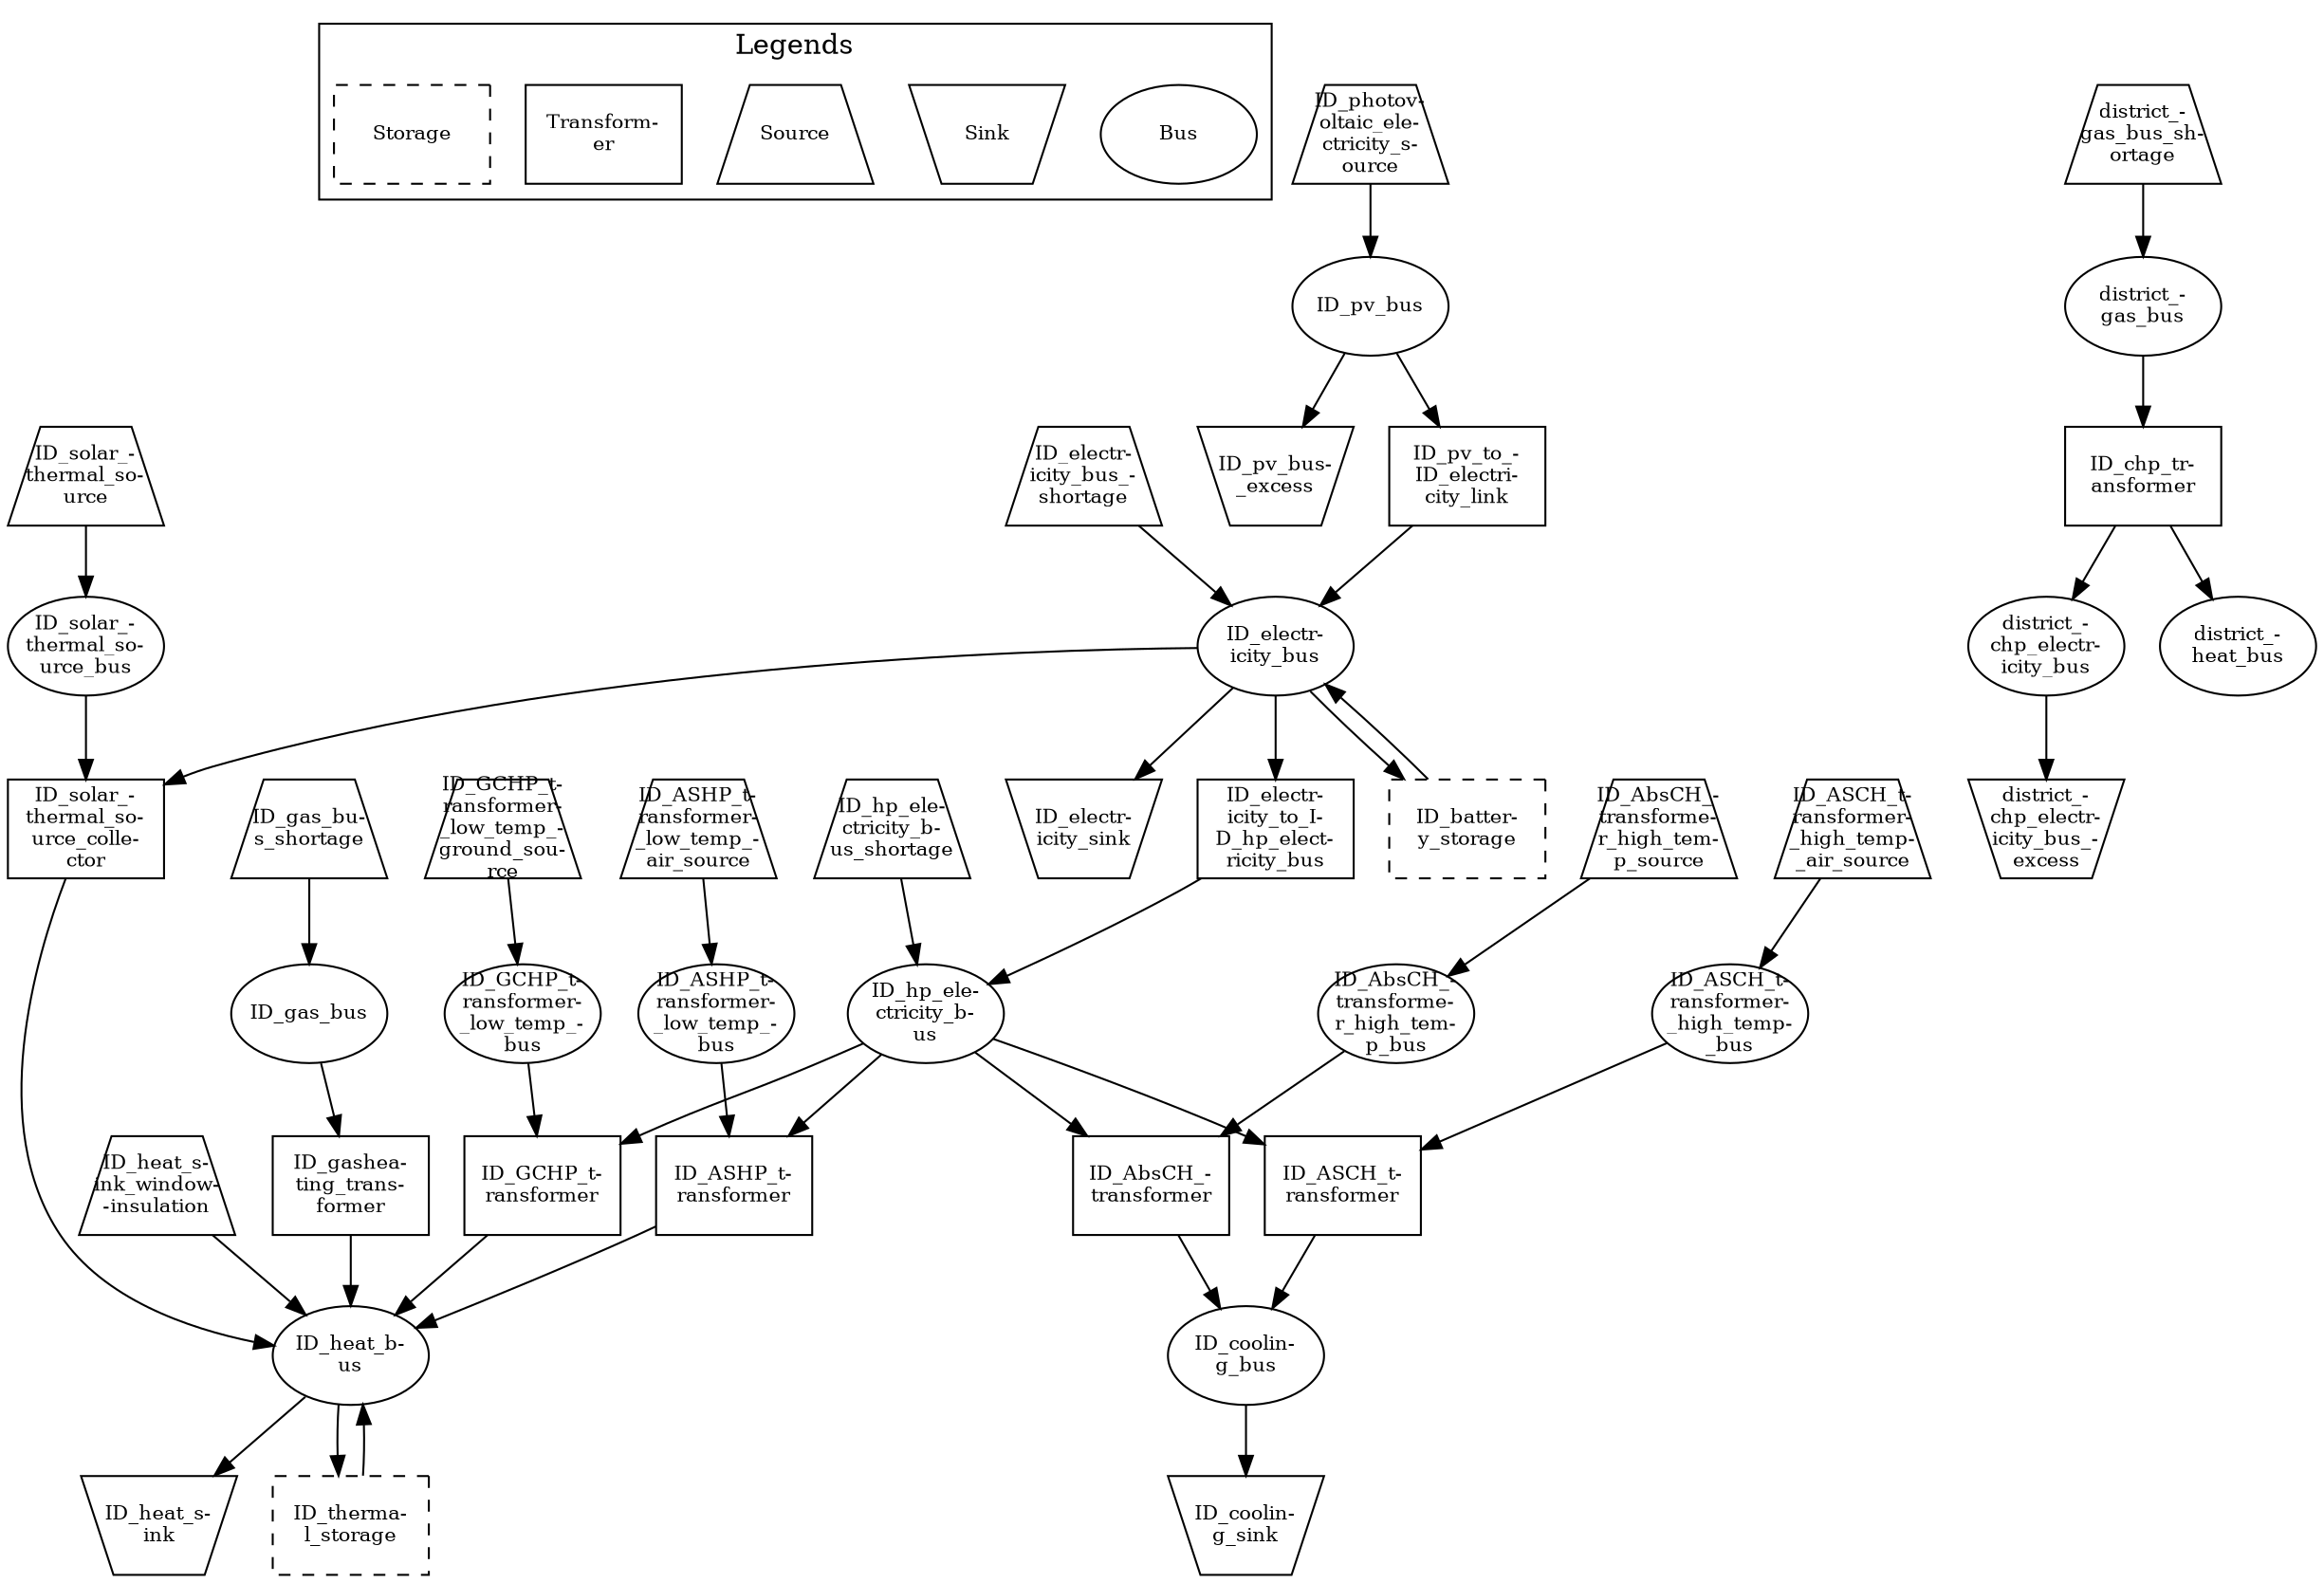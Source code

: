 digraph {
	subgraph cluster_1 {
		color=black
		label=Legends
		Bus [fixedsize=shape fontsize=10 height=0.7 shape=ellipse style="" width=1.1]
		Sink [fixedsize=shape fontsize=10 height=0.7 shape=invtrapezium style="" width=1.1]
		Source [fixedsize=shape fontsize=10 height=0.7 shape=trapezium style="" width=1.1]
		"Transform-
er" [fixedsize=shape fontsize=10 height=0.7 shape=rectangle style="" width=1.1]
		Storage [fixedsize=shape fontsize=10 height=0.7 shape=rectangle style=dashed width=1.1]
	}
	"ID_electr-
icity_bus" [fixedsize=shape fontsize=10 height=0.7 shape=ellipse style="" width=1.1]
	"ID_electr-
icity_bus_-
shortage" [fixedsize=shape fontsize=10 height=0.7 shape=trapezium style="" width=1.1]
	"ID_heat_b-
us" [fixedsize=shape fontsize=10 height=0.7 shape=ellipse style="" width=1.1]
	ID_gas_bus [fixedsize=shape fontsize=10 height=0.7 shape=ellipse style="" width=1.1]
	"ID_gas_bu-
s_shortage" [fixedsize=shape fontsize=10 height=0.7 shape=trapezium style="" width=1.1]
	"ID_coolin-
g_bus" [fixedsize=shape fontsize=10 height=0.7 shape=ellipse style="" width=1.1]
	ID_pv_bus [fixedsize=shape fontsize=10 height=0.7 shape=ellipse style="" width=1.1]
	"ID_pv_bus-
_excess" [fixedsize=shape fontsize=10 height=0.7 shape=invtrapezium style="" width=1.1]
	"ID_hp_ele-
ctricity_b-
us" [fixedsize=shape fontsize=10 height=0.7 shape=ellipse style="" width=1.1]
	"ID_hp_ele-
ctricity_b-
us_shortage" [fixedsize=shape fontsize=10 height=0.7 shape=trapezium style="" width=1.1]
	"district_-
chp_electr-
icity_bus" [fixedsize=shape fontsize=10 height=0.7 shape=ellipse style="" width=1.1]
	"district_-
chp_electr-
icity_bus_-
excess" [fixedsize=shape fontsize=10 height=0.7 shape=invtrapezium style="" width=1.1]
	"district_-
gas_bus" [fixedsize=shape fontsize=10 height=0.7 shape=ellipse style="" width=1.1]
	"district_-
gas_bus_sh-
ortage" [fixedsize=shape fontsize=10 height=0.7 shape=trapezium style="" width=1.1]
	"district_-
heat_bus" [fixedsize=shape fontsize=10 height=0.7 shape=ellipse style="" width=1.1]
	"ID_electr-
icity_sink" [fixedsize=shape fontsize=10 height=0.7 shape=invtrapezium style="" width=1.1]
	"ID_heat_s-
ink" [fixedsize=shape fontsize=10 height=0.7 shape=invtrapezium style="" width=1.1]
	"ID_heat_s-
ink_window-
-insulation" [fixedsize=shape fontsize=10 height=0.7 shape=trapezium style="" width=1.1]
	"ID_coolin-
g_sink" [fixedsize=shape fontsize=10 height=0.7 shape=invtrapezium style="" width=1.1]
	"ID_pv_to_-
ID_electri-
city_link" [fixedsize=shape fontsize=10 height=0.7 shape=rectangle style="" width=1.1]
	"ID_electr-
icity_to_I-
D_hp_elect-
ricity_bus" [fixedsize=shape fontsize=10 height=0.7 shape=rectangle style="" width=1.1]
	"ID_batter-
y_storage" [fixedsize=shape fontsize=10 height=0.7 shape=rectangle style=dashed width=1.1]
	"ID_therma-
l_storage" [fixedsize=shape fontsize=10 height=0.7 shape=rectangle style=dashed width=1.1]
	"ID_photov-
oltaic_ele-
ctricity_s-
ource" [fixedsize=shape fontsize=10 height=0.7 shape=trapezium style="" width=1.1]
	"ID_solar_-
thermal_so-
urce_bus" [fixedsize=shape fontsize=10 height=0.7 shape=ellipse style="" width=1.1]
	"ID_solar_-
thermal_so-
urce" [fixedsize=shape fontsize=10 height=0.7 shape=trapezium style="" width=1.1]
	"ID_solar_-
thermal_so-
urce_colle-
ctor" [fixedsize=shape fontsize=10 height=0.7 shape=rectangle style="" width=1.1]
	"ID_gashea-
ting_trans-
former" [fixedsize=shape fontsize=10 height=0.7 shape=rectangle style="" width=1.1]
	"ID_GCHP_t-
ransformer-
_low_temp_-
bus" [fixedsize=shape fontsize=10 height=0.7 shape=ellipse style="" width=1.1]
	"ID_GCHP_t-
ransformer-
_low_temp_-
ground_sou-
rce" [fixedsize=shape fontsize=10 height=0.7 shape=trapezium style="" width=1.1]
	"ID_GCHP_t-
ransformer" [fixedsize=shape fontsize=10 height=0.7 shape=rectangle style="" width=1.1]
	"ID_ASCH_t-
ransformer-
_high_temp-
_bus" [fixedsize=shape fontsize=10 height=0.7 shape=ellipse style="" width=1.1]
	"ID_ASCH_t-
ransformer-
_high_temp-
_air_source" [fixedsize=shape fontsize=10 height=0.7 shape=trapezium style="" width=1.1]
	"ID_ASCH_t-
ransformer" [fixedsize=shape fontsize=10 height=0.7 shape=rectangle style="" width=1.1]
	"ID_AbsCH_-
transforme-
r_high_tem-
p_bus" [fixedsize=shape fontsize=10 height=0.7 shape=ellipse style="" width=1.1]
	"ID_AbsCH_-
transforme-
r_high_tem-
p_source" [fixedsize=shape fontsize=10 height=0.7 shape=trapezium style="" width=1.1]
	"ID_AbsCH_-
transformer" [fixedsize=shape fontsize=10 height=0.7 shape=rectangle style="" width=1.1]
	"ID_ASHP_t-
ransformer-
_low_temp_-
bus" [fixedsize=shape fontsize=10 height=0.7 shape=ellipse style="" width=1.1]
	"ID_ASHP_t-
ransformer-
_low_temp_-
air_source" [fixedsize=shape fontsize=10 height=0.7 shape=trapezium style="" width=1.1]
	"ID_ASHP_t-
ransformer" [fixedsize=shape fontsize=10 height=0.7 shape=rectangle style="" width=1.1]
	"ID_chp_tr-
ansformer" [fixedsize=shape fontsize=10 height=0.7 shape=rectangle style="" width=1.1]
	"ID_pv_to_-
ID_electri-
city_link" -> "ID_electr-
icity_bus"
	"ID_batter-
y_storage" -> "ID_electr-
icity_bus"
	"ID_electr-
icity_bus_-
shortage" -> "ID_electr-
icity_bus"
	"ID_electr-
icity_bus" -> "ID_electr-
icity_sink"
	"ID_electr-
icity_bus" -> "ID_batter-
y_storage"
	"ID_electr-
icity_bus" -> "ID_electr-
icity_to_I-
D_hp_elect-
ricity_bus"
	"ID_electr-
icity_bus" -> "ID_solar_-
thermal_so-
urce_colle-
ctor"
	"ID_gashea-
ting_trans-
former" -> "ID_heat_b-
us"
	"ID_solar_-
thermal_so-
urce_colle-
ctor" -> "ID_heat_b-
us"
	"ID_GCHP_t-
ransformer" -> "ID_heat_b-
us"
	"ID_heat_s-
ink_window-
-insulation" -> "ID_heat_b-
us"
	"ID_ASHP_t-
ransformer" -> "ID_heat_b-
us"
	"ID_therma-
l_storage" -> "ID_heat_b-
us"
	"ID_heat_b-
us" -> "ID_heat_s-
ink"
	"ID_heat_b-
us" -> "ID_therma-
l_storage"
	"ID_gas_bu-
s_shortage" -> ID_gas_bus
	ID_gas_bus -> "ID_gashea-
ting_trans-
former"
	"ID_AbsCH_-
transformer" -> "ID_coolin-
g_bus"
	"ID_ASCH_t-
ransformer" -> "ID_coolin-
g_bus"
	"ID_coolin-
g_bus" -> "ID_coolin-
g_sink"
	"ID_photov-
oltaic_ele-
ctricity_s-
ource" -> ID_pv_bus
	ID_pv_bus -> "ID_pv_bus-
_excess"
	ID_pv_bus -> "ID_pv_to_-
ID_electri-
city_link"
	"ID_hp_ele-
ctricity_b-
us_shortage" -> "ID_hp_ele-
ctricity_b-
us"
	"ID_electr-
icity_to_I-
D_hp_elect-
ricity_bus" -> "ID_hp_ele-
ctricity_b-
us"
	"ID_hp_ele-
ctricity_b-
us" -> "ID_GCHP_t-
ransformer"
	"ID_hp_ele-
ctricity_b-
us" -> "ID_ASCH_t-
ransformer"
	"ID_hp_ele-
ctricity_b-
us" -> "ID_AbsCH_-
transformer"
	"ID_hp_ele-
ctricity_b-
us" -> "ID_ASHP_t-
ransformer"
	"ID_chp_tr-
ansformer" -> "district_-
chp_electr-
icity_bus"
	"district_-
chp_electr-
icity_bus" -> "district_-
chp_electr-
icity_bus_-
excess"
	"district_-
gas_bus_sh-
ortage" -> "district_-
gas_bus"
	"district_-
gas_bus" -> "ID_chp_tr-
ansformer"
	"ID_chp_tr-
ansformer" -> "district_-
heat_bus"
	"ID_solar_-
thermal_so-
urce" -> "ID_solar_-
thermal_so-
urce_bus"
	"ID_solar_-
thermal_so-
urce_bus" -> "ID_solar_-
thermal_so-
urce_colle-
ctor"
	"ID_GCHP_t-
ransformer-
_low_temp_-
ground_sou-
rce" -> "ID_GCHP_t-
ransformer-
_low_temp_-
bus"
	"ID_GCHP_t-
ransformer-
_low_temp_-
bus" -> "ID_GCHP_t-
ransformer"
	"ID_ASCH_t-
ransformer-
_high_temp-
_air_source" -> "ID_ASCH_t-
ransformer-
_high_temp-
_bus"
	"ID_ASCH_t-
ransformer-
_high_temp-
_bus" -> "ID_ASCH_t-
ransformer"
	"ID_AbsCH_-
transforme-
r_high_tem-
p_source" -> "ID_AbsCH_-
transforme-
r_high_tem-
p_bus"
	"ID_AbsCH_-
transforme-
r_high_tem-
p_bus" -> "ID_AbsCH_-
transformer"
	"ID_ASHP_t-
ransformer-
_low_temp_-
air_source" -> "ID_ASHP_t-
ransformer-
_low_temp_-
bus"
	"ID_ASHP_t-
ransformer-
_low_temp_-
bus" -> "ID_ASHP_t-
ransformer"
}
